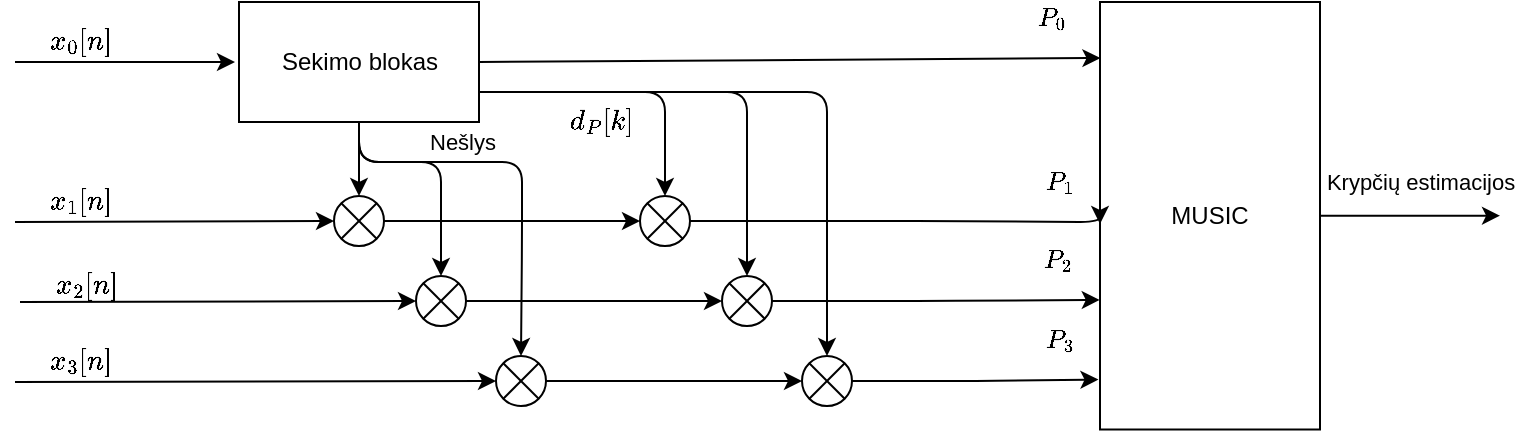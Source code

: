 <mxfile>
    <diagram id="_uO6bgUFnsAU4fkTNqeo" name="Page-1">
        <mxGraphModel dx="1523" dy="727" grid="1" gridSize="10" guides="1" tooltips="1" connect="1" arrows="1" fold="1" page="1" pageScale="1" pageWidth="850" pageHeight="1100" math="1" shadow="0">
            <root>
                <mxCell id="0"/>
                <mxCell id="1" parent="0"/>
                <mxCell id="132" style="edgeStyle=orthogonalEdgeStyle;html=1;exitX=1;exitY=0.5;exitDx=0;exitDy=0;" edge="1" parent="1" source="71">
                    <mxGeometry relative="1" as="geometry">
                        <mxPoint x="800" y="442.815" as="targetPoint"/>
                    </mxGeometry>
                </mxCell>
                <mxCell id="133" value="Krypčių estimacijos" style="edgeLabel;html=1;align=center;verticalAlign=middle;resizable=0;points=[];" vertex="1" connectable="0" parent="132">
                    <mxGeometry x="0.194" y="2" relative="1" as="geometry">
                        <mxPoint x="-4" y="-15" as="offset"/>
                    </mxGeometry>
                </mxCell>
                <mxCell id="71" value="MUSIC" style="rounded=0;whiteSpace=wrap;html=1;" vertex="1" parent="1">
                    <mxGeometry x="600" y="336" width="110" height="213.75" as="geometry"/>
                </mxCell>
                <mxCell id="87" style="edgeStyle=none;html=1;exitX=0.5;exitY=1;exitDx=0;exitDy=0;entryX=0.5;entryY=0;entryDx=0;entryDy=0;" edge="1" parent="1" source="72" target="77">
                    <mxGeometry relative="1" as="geometry"/>
                </mxCell>
                <mxCell id="88" value="Nešlys" style="edgeLabel;html=1;align=center;verticalAlign=middle;resizable=0;points=[];" vertex="1" connectable="0" parent="87">
                    <mxGeometry x="-0.622" y="-1" relative="1" as="geometry">
                        <mxPoint x="52" y="3" as="offset"/>
                    </mxGeometry>
                </mxCell>
                <mxCell id="101" style="edgeStyle=none;html=1;exitX=1;exitY=0.5;exitDx=0;exitDy=0;entryX=0.002;entryY=0.131;entryDx=0;entryDy=0;entryPerimeter=0;" edge="1" parent="1" source="72" target="71">
                    <mxGeometry relative="1" as="geometry"/>
                </mxCell>
                <mxCell id="102" value="$$P_0$$" style="edgeLabel;html=1;align=center;verticalAlign=middle;resizable=0;points=[];" vertex="1" connectable="0" parent="101">
                    <mxGeometry x="0.738" y="2" relative="1" as="geometry">
                        <mxPoint x="16" y="-19" as="offset"/>
                    </mxGeometry>
                </mxCell>
                <mxCell id="116" style="edgeStyle=orthogonalEdgeStyle;html=1;exitX=0.5;exitY=1;exitDx=0;exitDy=0;entryX=0.5;entryY=0;entryDx=0;entryDy=0;" edge="1" parent="1" source="72" target="95">
                    <mxGeometry relative="1" as="geometry">
                        <Array as="points">
                            <mxPoint x="230" y="416"/>
                            <mxPoint x="271" y="416"/>
                        </Array>
                    </mxGeometry>
                </mxCell>
                <mxCell id="117" style="edgeStyle=orthogonalEdgeStyle;html=1;exitX=0.5;exitY=1;exitDx=0;exitDy=0;entryX=0.5;entryY=0;entryDx=0;entryDy=0;" edge="1" parent="1" source="72" target="98">
                    <mxGeometry relative="1" as="geometry">
                        <Array as="points">
                            <mxPoint x="230" y="416"/>
                            <mxPoint x="311" y="416"/>
                            <mxPoint x="311" y="455"/>
                            <mxPoint x="311" y="455"/>
                        </Array>
                    </mxGeometry>
                </mxCell>
                <mxCell id="122" style="edgeStyle=orthogonalEdgeStyle;html=1;exitX=1;exitY=0.75;exitDx=0;exitDy=0;entryX=0.5;entryY=0;entryDx=0;entryDy=0;" edge="1" parent="1" source="72" target="107">
                    <mxGeometry relative="1" as="geometry"/>
                </mxCell>
                <mxCell id="124" style="edgeStyle=orthogonalEdgeStyle;html=1;exitX=1;exitY=0.75;exitDx=0;exitDy=0;entryX=0.5;entryY=0;entryDx=0;entryDy=0;" edge="1" parent="1" source="72" target="110">
                    <mxGeometry relative="1" as="geometry"/>
                </mxCell>
                <mxCell id="125" style="edgeStyle=orthogonalEdgeStyle;html=1;exitX=1;exitY=0.75;exitDx=0;exitDy=0;entryX=0.5;entryY=0;entryDx=0;entryDy=0;" edge="1" parent="1" source="72" target="113">
                    <mxGeometry relative="1" as="geometry"/>
                </mxCell>
                <mxCell id="72" value="Sekimo blokas" style="rounded=0;whiteSpace=wrap;html=1;" vertex="1" parent="1">
                    <mxGeometry x="169.5" y="336" width="120" height="60" as="geometry"/>
                </mxCell>
                <mxCell id="74" value="$$x_{0}[n]$$" style="text;html=1;align=center;verticalAlign=middle;resizable=0;points=[];autosize=1;strokeColor=none;fillColor=none;" vertex="1" parent="1">
                    <mxGeometry x="50" y="346" width="80" height="20" as="geometry"/>
                </mxCell>
                <mxCell id="75" value="" style="endArrow=classic;html=1;entryX=0;entryY=0.5;entryDx=0;entryDy=0;" edge="1" parent="1">
                    <mxGeometry width="50" height="50" relative="1" as="geometry">
                        <mxPoint x="57.5" y="366.0" as="sourcePoint"/>
                        <mxPoint x="167.5" y="366.0" as="targetPoint"/>
                    </mxGeometry>
                </mxCell>
                <mxCell id="80" value="$$x_{1}[n]$$" style="text;html=1;align=center;verticalAlign=middle;resizable=0;points=[];autosize=1;strokeColor=none;fillColor=none;" vertex="1" parent="1">
                    <mxGeometry x="50" y="426" width="80" height="20" as="geometry"/>
                </mxCell>
                <mxCell id="81" value="" style="endArrow=classic;html=1;entryX=0;entryY=0.5;entryDx=0;entryDy=0;" edge="1" parent="1" target="77">
                    <mxGeometry width="50" height="50" relative="1" as="geometry">
                        <mxPoint x="57.5" y="446.0" as="sourcePoint"/>
                        <mxPoint x="167.5" y="446.0" as="targetPoint"/>
                    </mxGeometry>
                </mxCell>
                <mxCell id="82" value="$$x_{2}[n]$$" style="text;html=1;align=center;verticalAlign=middle;resizable=0;points=[];autosize=1;strokeColor=none;fillColor=none;" vertex="1" parent="1">
                    <mxGeometry x="52.5" y="468.16" width="80" height="20" as="geometry"/>
                </mxCell>
                <mxCell id="83" value="" style="endArrow=classic;html=1;entryX=0;entryY=0.5;entryDx=0;entryDy=0;" edge="1" parent="1" target="95">
                    <mxGeometry width="50" height="50" relative="1" as="geometry">
                        <mxPoint x="60" y="486" as="sourcePoint"/>
                        <mxPoint x="167.5" y="488.16" as="targetPoint"/>
                    </mxGeometry>
                </mxCell>
                <mxCell id="84" value="$$x_{3}[n]$$" style="text;html=1;align=center;verticalAlign=middle;resizable=0;points=[];autosize=1;strokeColor=none;fillColor=none;" vertex="1" parent="1">
                    <mxGeometry x="50" y="506" width="80" height="20" as="geometry"/>
                </mxCell>
                <mxCell id="85" value="" style="endArrow=classic;html=1;entryX=0;entryY=0.5;entryDx=0;entryDy=0;" edge="1" parent="1" target="98">
                    <mxGeometry width="50" height="50" relative="1" as="geometry">
                        <mxPoint x="57.5" y="526.0" as="sourcePoint"/>
                        <mxPoint x="167.5" y="526.0" as="targetPoint"/>
                    </mxGeometry>
                </mxCell>
                <mxCell id="118" style="edgeStyle=orthogonalEdgeStyle;html=1;exitX=1;exitY=0.5;exitDx=0;exitDy=0;entryX=0;entryY=0.5;entryDx=0;entryDy=0;" edge="1" parent="1" source="77" target="107">
                    <mxGeometry relative="1" as="geometry"/>
                </mxCell>
                <mxCell id="77" value="" style="ellipse;whiteSpace=wrap;html=1;aspect=fixed;" vertex="1" parent="1">
                    <mxGeometry x="217" y="433" width="25" height="25" as="geometry"/>
                </mxCell>
                <mxCell id="78" value="" style="endArrow=none;html=1;exitX=0;exitY=1;exitDx=0;exitDy=0;entryX=1;entryY=0;entryDx=0;entryDy=0;" edge="1" parent="1" source="77" target="77">
                    <mxGeometry width="50" height="50" relative="1" as="geometry">
                        <mxPoint x="12" y="523" as="sourcePoint"/>
                        <mxPoint x="43.25" y="485.5" as="targetPoint"/>
                    </mxGeometry>
                </mxCell>
                <mxCell id="79" value="" style="endArrow=none;html=1;exitX=1;exitY=1;exitDx=0;exitDy=0;entryX=0;entryY=0;entryDx=0;entryDy=0;" edge="1" parent="1" source="77" target="77">
                    <mxGeometry width="50" height="50" relative="1" as="geometry">
                        <mxPoint x="-3.089" y="518.607" as="sourcePoint"/>
                        <mxPoint x="14.589" y="497.393" as="targetPoint"/>
                    </mxGeometry>
                </mxCell>
                <mxCell id="119" style="edgeStyle=orthogonalEdgeStyle;html=1;exitX=1;exitY=0.5;exitDx=0;exitDy=0;entryX=0;entryY=0.5;entryDx=0;entryDy=0;" edge="1" parent="1" source="95" target="110">
                    <mxGeometry relative="1" as="geometry"/>
                </mxCell>
                <mxCell id="95" value="" style="ellipse;whiteSpace=wrap;html=1;aspect=fixed;" vertex="1" parent="1">
                    <mxGeometry x="258" y="473" width="25" height="25" as="geometry"/>
                </mxCell>
                <mxCell id="96" value="" style="endArrow=none;html=1;exitX=0;exitY=1;exitDx=0;exitDy=0;entryX=1;entryY=0;entryDx=0;entryDy=0;" edge="1" parent="1" source="95" target="95">
                    <mxGeometry width="50" height="50" relative="1" as="geometry">
                        <mxPoint x="53" y="563" as="sourcePoint"/>
                        <mxPoint x="84.25" y="525.5" as="targetPoint"/>
                    </mxGeometry>
                </mxCell>
                <mxCell id="97" value="" style="endArrow=none;html=1;exitX=1;exitY=1;exitDx=0;exitDy=0;entryX=0;entryY=0;entryDx=0;entryDy=0;" edge="1" parent="1" source="95" target="95">
                    <mxGeometry width="50" height="50" relative="1" as="geometry">
                        <mxPoint x="37.911" y="558.607" as="sourcePoint"/>
                        <mxPoint x="55.589" y="537.393" as="targetPoint"/>
                    </mxGeometry>
                </mxCell>
                <mxCell id="121" style="edgeStyle=orthogonalEdgeStyle;html=1;exitX=1;exitY=0.5;exitDx=0;exitDy=0;entryX=0;entryY=0.5;entryDx=0;entryDy=0;" edge="1" parent="1" source="98" target="113">
                    <mxGeometry relative="1" as="geometry"/>
                </mxCell>
                <mxCell id="98" value="" style="ellipse;whiteSpace=wrap;html=1;aspect=fixed;" vertex="1" parent="1">
                    <mxGeometry x="298" y="513" width="25" height="25" as="geometry"/>
                </mxCell>
                <mxCell id="99" value="" style="endArrow=none;html=1;exitX=0;exitY=1;exitDx=0;exitDy=0;entryX=1;entryY=0;entryDx=0;entryDy=0;" edge="1" parent="1" source="98" target="98">
                    <mxGeometry width="50" height="50" relative="1" as="geometry">
                        <mxPoint x="42" y="553" as="sourcePoint"/>
                        <mxPoint x="73.25" y="515.5" as="targetPoint"/>
                    </mxGeometry>
                </mxCell>
                <mxCell id="100" value="" style="endArrow=none;html=1;exitX=1;exitY=1;exitDx=0;exitDy=0;entryX=0;entryY=0;entryDx=0;entryDy=0;" edge="1" parent="1" source="98" target="98">
                    <mxGeometry width="50" height="50" relative="1" as="geometry">
                        <mxPoint x="26.911" y="548.607" as="sourcePoint"/>
                        <mxPoint x="44.589" y="527.393" as="targetPoint"/>
                    </mxGeometry>
                </mxCell>
                <mxCell id="126" style="edgeStyle=orthogonalEdgeStyle;html=1;exitX=1;exitY=0.5;exitDx=0;exitDy=0;" edge="1" parent="1" source="107">
                    <mxGeometry relative="1" as="geometry">
                        <mxPoint x="600" y="447" as="targetPoint"/>
                        <Array as="points">
                            <mxPoint x="498" y="446"/>
                            <mxPoint x="600" y="446"/>
                        </Array>
                    </mxGeometry>
                </mxCell>
                <mxCell id="107" value="" style="ellipse;whiteSpace=wrap;html=1;aspect=fixed;" vertex="1" parent="1">
                    <mxGeometry x="370" y="433" width="25" height="25" as="geometry"/>
                </mxCell>
                <mxCell id="108" value="" style="endArrow=none;html=1;exitX=0;exitY=1;exitDx=0;exitDy=0;entryX=1;entryY=0;entryDx=0;entryDy=0;" edge="1" parent="1" source="107" target="107">
                    <mxGeometry width="50" height="50" relative="1" as="geometry">
                        <mxPoint x="165" y="523" as="sourcePoint"/>
                        <mxPoint x="196.25" y="485.5" as="targetPoint"/>
                    </mxGeometry>
                </mxCell>
                <mxCell id="109" value="" style="endArrow=none;html=1;exitX=1;exitY=1;exitDx=0;exitDy=0;entryX=0;entryY=0;entryDx=0;entryDy=0;" edge="1" parent="1" source="107" target="107">
                    <mxGeometry width="50" height="50" relative="1" as="geometry">
                        <mxPoint x="149.911" y="518.607" as="sourcePoint"/>
                        <mxPoint x="167.589" y="497.393" as="targetPoint"/>
                    </mxGeometry>
                </mxCell>
                <mxCell id="127" style="edgeStyle=orthogonalEdgeStyle;html=1;exitX=1;exitY=0.5;exitDx=0;exitDy=0;entryX=-0.001;entryY=0.697;entryDx=0;entryDy=0;entryPerimeter=0;" edge="1" parent="1" source="110" target="71">
                    <mxGeometry relative="1" as="geometry"/>
                </mxCell>
                <mxCell id="110" value="" style="ellipse;whiteSpace=wrap;html=1;aspect=fixed;" vertex="1" parent="1">
                    <mxGeometry x="411" y="473" width="25" height="25" as="geometry"/>
                </mxCell>
                <mxCell id="111" value="" style="endArrow=none;html=1;exitX=0;exitY=1;exitDx=0;exitDy=0;entryX=1;entryY=0;entryDx=0;entryDy=0;" edge="1" parent="1" source="110" target="110">
                    <mxGeometry width="50" height="50" relative="1" as="geometry">
                        <mxPoint x="206" y="563" as="sourcePoint"/>
                        <mxPoint x="237.25" y="525.5" as="targetPoint"/>
                    </mxGeometry>
                </mxCell>
                <mxCell id="112" value="" style="endArrow=none;html=1;exitX=1;exitY=1;exitDx=0;exitDy=0;entryX=0;entryY=0;entryDx=0;entryDy=0;" edge="1" parent="1" source="110" target="110">
                    <mxGeometry width="50" height="50" relative="1" as="geometry">
                        <mxPoint x="190.911" y="558.607" as="sourcePoint"/>
                        <mxPoint x="208.589" y="537.393" as="targetPoint"/>
                    </mxGeometry>
                </mxCell>
                <mxCell id="128" style="edgeStyle=orthogonalEdgeStyle;html=1;exitX=1;exitY=0.5;exitDx=0;exitDy=0;entryX=-0.007;entryY=0.883;entryDx=0;entryDy=0;entryPerimeter=0;" edge="1" parent="1" source="113" target="71">
                    <mxGeometry relative="1" as="geometry"/>
                </mxCell>
                <mxCell id="113" value="" style="ellipse;whiteSpace=wrap;html=1;aspect=fixed;" vertex="1" parent="1">
                    <mxGeometry x="451" y="513" width="25" height="25" as="geometry"/>
                </mxCell>
                <mxCell id="114" value="" style="endArrow=none;html=1;exitX=0;exitY=1;exitDx=0;exitDy=0;entryX=1;entryY=0;entryDx=0;entryDy=0;" edge="1" parent="1" source="113" target="113">
                    <mxGeometry width="50" height="50" relative="1" as="geometry">
                        <mxPoint x="195" y="553" as="sourcePoint"/>
                        <mxPoint x="226.25" y="515.5" as="targetPoint"/>
                    </mxGeometry>
                </mxCell>
                <mxCell id="115" value="" style="endArrow=none;html=1;exitX=1;exitY=1;exitDx=0;exitDy=0;entryX=0;entryY=0;entryDx=0;entryDy=0;" edge="1" parent="1" source="113" target="113">
                    <mxGeometry width="50" height="50" relative="1" as="geometry">
                        <mxPoint x="179.911" y="548.607" as="sourcePoint"/>
                        <mxPoint x="197.589" y="527.393" as="targetPoint"/>
                    </mxGeometry>
                </mxCell>
                <mxCell id="123" value="$$d_P[k]$$" style="text;html=1;align=center;verticalAlign=middle;resizable=0;points=[];autosize=1;strokeColor=none;fillColor=none;" vertex="1" parent="1">
                    <mxGeometry x="310" y="386" width="80" height="20" as="geometry"/>
                </mxCell>
                <mxCell id="129" value="$$P_1$$" style="edgeLabel;html=1;align=center;verticalAlign=middle;resizable=0;points=[];" vertex="1" connectable="0" parent="1">
                    <mxGeometry x="579.997" y="426.001" as="geometry"/>
                </mxCell>
                <mxCell id="130" value="$$P_2$$" style="edgeLabel;html=1;align=center;verticalAlign=middle;resizable=0;points=[];" vertex="1" connectable="0" parent="1">
                    <mxGeometry x="578.997" y="465.001" as="geometry"/>
                </mxCell>
                <mxCell id="131" value="$$P_3$$" style="edgeLabel;html=1;align=center;verticalAlign=middle;resizable=0;points=[];" vertex="1" connectable="0" parent="1">
                    <mxGeometry x="579.997" y="505.001" as="geometry"/>
                </mxCell>
            </root>
        </mxGraphModel>
    </diagram>
</mxfile>